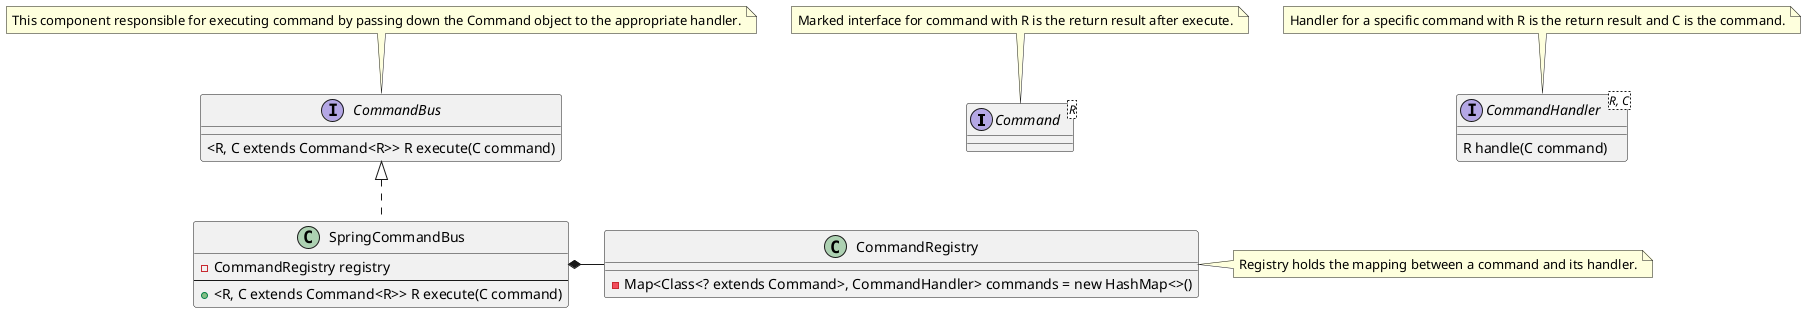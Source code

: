 @startuml
'https://plantuml.com/class-diagram

interface Command<R> {
}
note top of Command:Marked interface for command with R is the return result after execute.

interface CommandHandler<R, C> {
    R handle(C command)
}
note top of CommandHandler: Handler for a specific command with R is the return result and C is the command.

interface CommandBus {
    <R, C extends Command<R>> R execute(C command)
}
note top of CommandBus: This component responsible for executing command by passing down the Command object to the appropriate handler.

class CommandRegistry {
 - Map<Class<? extends Command>, CommandHandler> commands = new HashMap<>()

}
note right of CommandRegistry: Registry holds the mapping between a command and its handler.

class SpringCommandBus {
 - CommandRegistry registry
 --
 + <R, C extends Command<R>> R execute(C command)
}
class SpringCommandBus implements CommandBus
SpringCommandBus *- CommandRegistry

@enduml